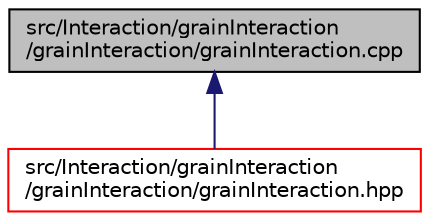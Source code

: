 digraph "src/Interaction/grainInteraction/grainInteraction/grainInteraction.cpp"
{
 // LATEX_PDF_SIZE
  edge [fontname="Helvetica",fontsize="10",labelfontname="Helvetica",labelfontsize="10"];
  node [fontname="Helvetica",fontsize="10",shape=record];
  Node1 [label="src/Interaction/grainInteraction\l/grainInteraction/grainInteraction.cpp",height=0.2,width=0.4,color="black", fillcolor="grey75", style="filled", fontcolor="black",tooltip=" "];
  Node1 -> Node2 [dir="back",color="midnightblue",fontsize="10",style="solid",fontname="Helvetica"];
  Node2 [label="src/Interaction/grainInteraction\l/grainInteraction/grainInteraction.hpp",height=0.2,width=0.4,color="red", fillcolor="white", style="filled",URL="$grainInteraction_8hpp.html",tooltip=" "];
}
